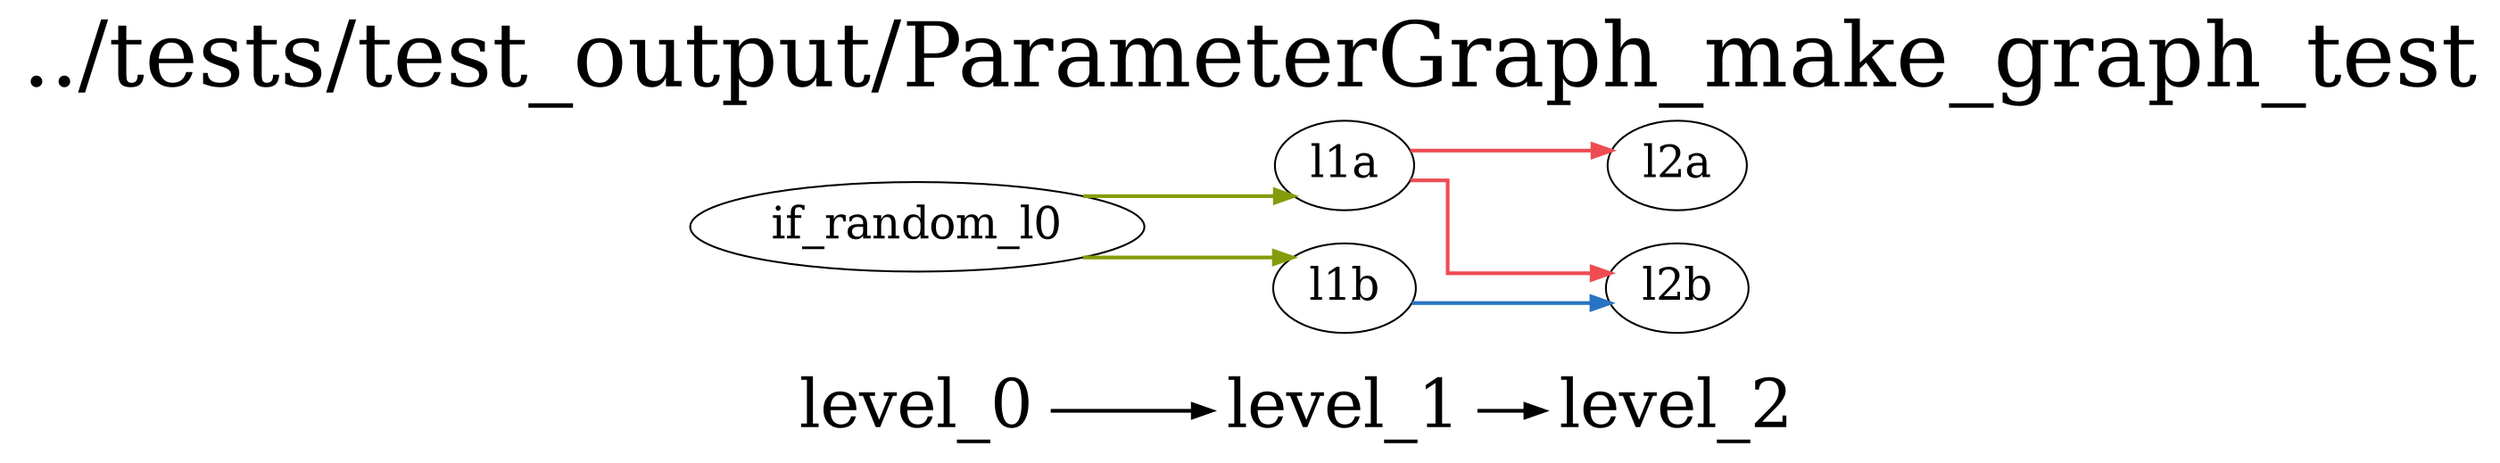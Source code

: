 digraph G {
          splines=ortho;
          fontsize = 48;
          rankdir = "LR";
          node[fontsize=24];
          edge[penwidth=2];
          {
          node [shape=plaintext fontsize=36];
          level_0 -> 
          level_1 -> 
          level_2
          }
          {rank = same;
          level_0;
          if_random_l0;
          }
          {rank = same;
          level_1;
          l1a;
          l1b;
          }
          {rank = same;
          level_2;
          l2a;
          l2b;
          }
          l1a -> l2b [color="#EE4C53"];
          l1a -> l2a [color="#EE4C53"];
          l2b ;
          l2a ;
          l1b -> l2b [color="#2874C3"];
          if_random_l0 -> l1a [color="#869B0B"];
          if_random_l0 -> l1b [color="#869B0B"];
          labelloc = "t";
          label = "../tests/test_output/ParameterGraph_make_graph_test";
}